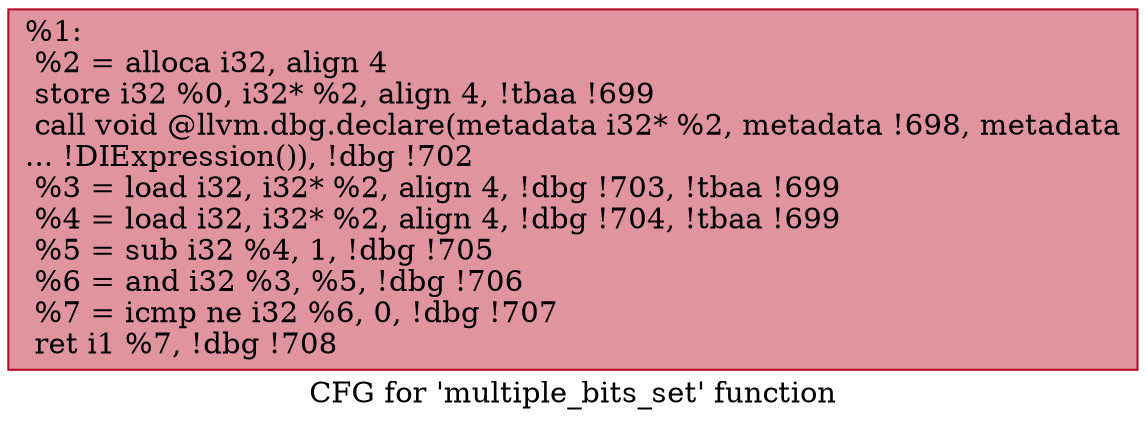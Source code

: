 digraph "CFG for 'multiple_bits_set' function" {
	label="CFG for 'multiple_bits_set' function";

	Node0x998fd0 [shape=record,color="#b70d28ff", style=filled, fillcolor="#b70d2870",label="{%1:\l  %2 = alloca i32, align 4\l  store i32 %0, i32* %2, align 4, !tbaa !699\l  call void @llvm.dbg.declare(metadata i32* %2, metadata !698, metadata\l... !DIExpression()), !dbg !702\l  %3 = load i32, i32* %2, align 4, !dbg !703, !tbaa !699\l  %4 = load i32, i32* %2, align 4, !dbg !704, !tbaa !699\l  %5 = sub i32 %4, 1, !dbg !705\l  %6 = and i32 %3, %5, !dbg !706\l  %7 = icmp ne i32 %6, 0, !dbg !707\l  ret i1 %7, !dbg !708\l}"];
}
